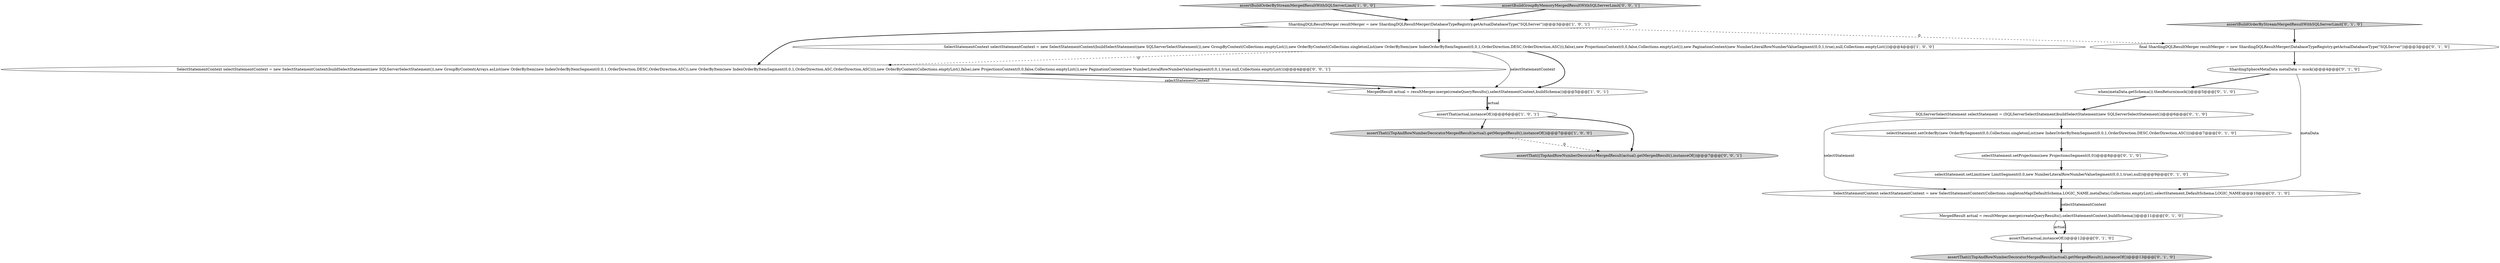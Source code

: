 digraph {
14 [style = filled, label = "final ShardingDQLResultMerger resultMerger = new ShardingDQLResultMerger(DatabaseTypeRegistry.getActualDatabaseType(\"SQLServer\"))@@@3@@@['0', '1', '0']", fillcolor = white, shape = ellipse image = "AAA1AAABBB2BBB"];
20 [style = filled, label = "assertThat(((TopAndRowNumberDecoratorMergedResult)actual).getMergedResult(),instanceOf())@@@7@@@['0', '0', '1']", fillcolor = lightgray, shape = ellipse image = "AAA0AAABBB3BBB"];
0 [style = filled, label = "assertBuildOrderByStreamMergedResultWithSQLServerLimit['1', '0', '0']", fillcolor = lightgray, shape = diamond image = "AAA0AAABBB1BBB"];
12 [style = filled, label = "assertThat(((TopAndRowNumberDecoratorMergedResult)actual).getMergedResult(),instanceOf())@@@13@@@['0', '1', '0']", fillcolor = lightgray, shape = ellipse image = "AAA0AAABBB2BBB"];
10 [style = filled, label = "MergedResult actual = resultMerger.merge(createQueryResults(),selectStatementContext,buildSchema())@@@11@@@['0', '1', '0']", fillcolor = white, shape = ellipse image = "AAA0AAABBB2BBB"];
15 [style = filled, label = "when(metaData.getSchema()).thenReturn(mock())@@@5@@@['0', '1', '0']", fillcolor = white, shape = ellipse image = "AAA1AAABBB2BBB"];
11 [style = filled, label = "assertThat(actual,instanceOf())@@@12@@@['0', '1', '0']", fillcolor = white, shape = ellipse image = "AAA0AAABBB2BBB"];
3 [style = filled, label = "ShardingDQLResultMerger resultMerger = new ShardingDQLResultMerger(DatabaseTypeRegistry.getActualDatabaseType(\"SQLServer\"))@@@3@@@['1', '0', '1']", fillcolor = white, shape = ellipse image = "AAA0AAABBB1BBB"];
13 [style = filled, label = "assertBuildOrderByStreamMergedResultWithSQLServerLimit['0', '1', '0']", fillcolor = lightgray, shape = diamond image = "AAA0AAABBB2BBB"];
2 [style = filled, label = "assertThat(actual,instanceOf())@@@6@@@['1', '0', '1']", fillcolor = white, shape = ellipse image = "AAA0AAABBB1BBB"];
6 [style = filled, label = "SQLServerSelectStatement selectStatement = (SQLServerSelectStatement)buildSelectStatement(new SQLServerSelectStatement())@@@6@@@['0', '1', '0']", fillcolor = white, shape = ellipse image = "AAA1AAABBB2BBB"];
7 [style = filled, label = "SelectStatementContext selectStatementContext = new SelectStatementContext(Collections.singletonMap(DefaultSchema.LOGIC_NAME,metaData),Collections.emptyList(),selectStatement,DefaultSchema.LOGIC_NAME)@@@10@@@['0', '1', '0']", fillcolor = white, shape = ellipse image = "AAA1AAABBB2BBB"];
1 [style = filled, label = "SelectStatementContext selectStatementContext = new SelectStatementContext(buildSelectStatement(new SQLServerSelectStatement()),new GroupByContext(Collections.emptyList()),new OrderByContext(Collections.singletonList(new OrderByItem(new IndexOrderByItemSegment(0,0,1,OrderDirection.DESC,OrderDirection.ASC))),false),new ProjectionsContext(0,0,false,Collections.emptyList()),new PaginationContext(new NumberLiteralRowNumberValueSegment(0,0,1,true),null,Collections.emptyList()))@@@4@@@['1', '0', '0']", fillcolor = white, shape = ellipse image = "AAA0AAABBB1BBB"];
5 [style = filled, label = "assertThat(((TopAndRowNumberDecoratorMergedResult)actual).getMergedResult(),instanceOf())@@@7@@@['1', '0', '0']", fillcolor = lightgray, shape = ellipse image = "AAA0AAABBB1BBB"];
4 [style = filled, label = "MergedResult actual = resultMerger.merge(createQueryResults(),selectStatementContext,buildSchema())@@@5@@@['1', '0', '1']", fillcolor = white, shape = ellipse image = "AAA0AAABBB1BBB"];
16 [style = filled, label = "ShardingSphereMetaData metaData = mock()@@@4@@@['0', '1', '0']", fillcolor = white, shape = ellipse image = "AAA0AAABBB2BBB"];
19 [style = filled, label = "assertBuildGroupByMemoryMergedResultWithSQLServerLimit['0', '0', '1']", fillcolor = lightgray, shape = diamond image = "AAA0AAABBB3BBB"];
8 [style = filled, label = "selectStatement.setOrderBy(new OrderBySegment(0,0,Collections.singletonList(new IndexOrderByItemSegment(0,0,1,OrderDirection.DESC,OrderDirection.ASC))))@@@7@@@['0', '1', '0']", fillcolor = white, shape = ellipse image = "AAA1AAABBB2BBB"];
9 [style = filled, label = "selectStatement.setProjections(new ProjectionsSegment(0,0))@@@8@@@['0', '1', '0']", fillcolor = white, shape = ellipse image = "AAA1AAABBB2BBB"];
17 [style = filled, label = "selectStatement.setLimit(new LimitSegment(0,0,new NumberLiteralRowNumberValueSegment(0,0,1,true),null))@@@9@@@['0', '1', '0']", fillcolor = white, shape = ellipse image = "AAA1AAABBB2BBB"];
18 [style = filled, label = "SelectStatementContext selectStatementContext = new SelectStatementContext(buildSelectStatement(new SQLServerSelectStatement()),new GroupByContext(Arrays.asList(new OrderByItem(new IndexOrderByItemSegment(0,0,1,OrderDirection.DESC,OrderDirection.ASC)),new OrderByItem(new IndexOrderByItemSegment(0,0,1,OrderDirection.ASC,OrderDirection.ASC)))),new OrderByContext(Collections.emptyList(),false),new ProjectionsContext(0,0,false,Collections.emptyList()),new PaginationContext(new NumberLiteralRowNumberValueSegment(0,0,1,true),null,Collections.emptyList()))@@@4@@@['0', '0', '1']", fillcolor = white, shape = ellipse image = "AAA0AAABBB3BBB"];
19->3 [style = bold, label=""];
16->7 [style = solid, label="metaData"];
1->18 [style = dashed, label="0"];
8->9 [style = bold, label=""];
11->12 [style = bold, label=""];
14->16 [style = bold, label=""];
7->10 [style = bold, label=""];
18->4 [style = solid, label="selectStatementContext"];
2->5 [style = bold, label=""];
16->15 [style = bold, label=""];
10->11 [style = solid, label="actual"];
3->14 [style = dashed, label="0"];
10->11 [style = bold, label=""];
0->3 [style = bold, label=""];
6->7 [style = solid, label="selectStatement"];
3->18 [style = bold, label=""];
6->8 [style = bold, label=""];
15->6 [style = bold, label=""];
3->1 [style = bold, label=""];
4->2 [style = bold, label=""];
4->2 [style = solid, label="actual"];
9->17 [style = bold, label=""];
2->20 [style = bold, label=""];
5->20 [style = dashed, label="0"];
1->4 [style = bold, label=""];
7->10 [style = solid, label="selectStatementContext"];
17->7 [style = bold, label=""];
13->14 [style = bold, label=""];
18->4 [style = bold, label=""];
1->4 [style = solid, label="selectStatementContext"];
}
